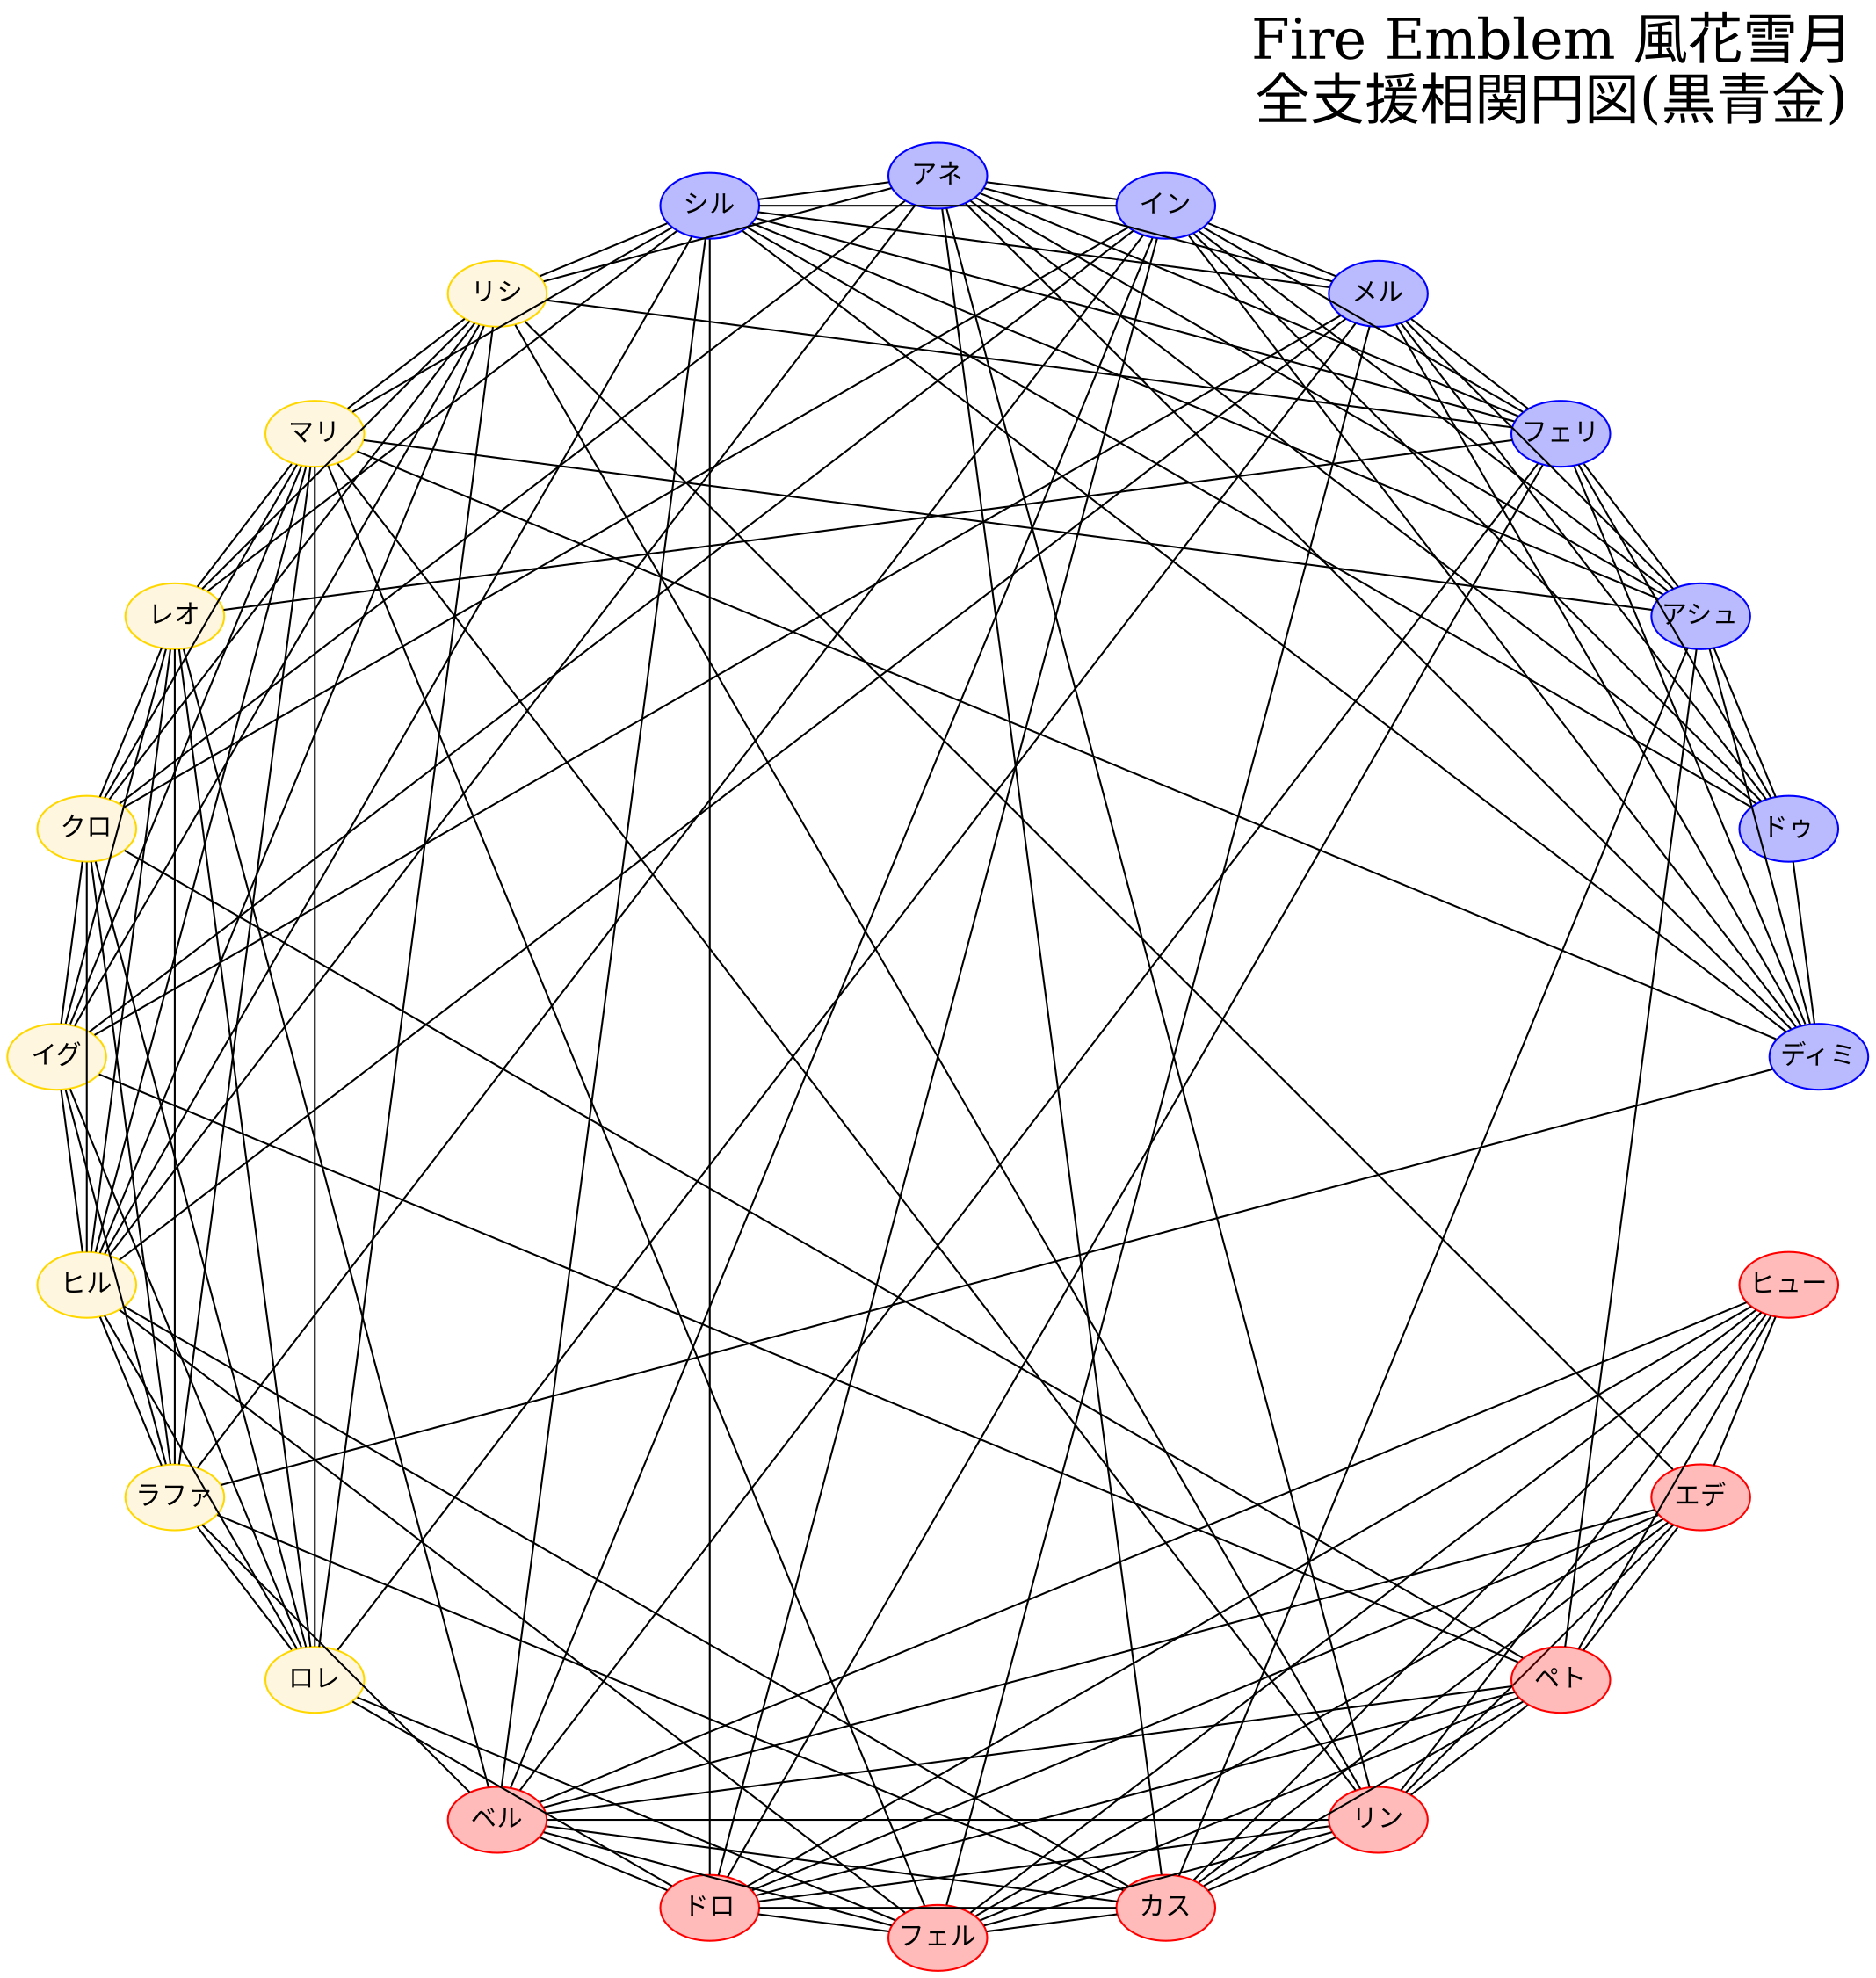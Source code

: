 // 学生かつ支援が存在する関係
graph Classes {
    graph [
        layout="circo",
        label="Fire Emblem 風花雪月\n全支援相関円図(黒青金)",
        labelloc = "t",
        labeljust = "r",
        fontsize = 30,
    ]
    node [fixedsize=true,
          style=filled,
          fillcolor=white ];
    //black eagles
    node [color=red, fillcolor="#ff000045"];
    Edelgard[label="エデ"];
    Hubert[label="ヒュー"];
    Ferdinand[label="フェル"];
    Linhardt[label="リン"];
    Caspar[label="カス"];
    Bernadetta[label="ベル"];
    Dorothea[label="ドロ"];
    Petra[label="ペト"];
    //blue lions
    node [color=blue, fillcolor="#0000ff45"];
    Dimitri[label="ディミ"];
    Dedue[label="ドゥ"];
    Felix[label="フェリ"];
    Sylvain[label="シル"];
    Ashe[label="アシュ"];
    Mercedes[label="メル"];
    Annette[label="アネ"];
    Ingrid[label="イン"];
    //golden deer
    node [color=gold, fillcolor="#ffd66b37"];
    Claude[label="クロ"];
    Lorenz[label="ロレ"];
    Raphael[label="ラファ"];
    Ignatz[label="イグ"];
    Hilda[label="ヒル"];
    Lysithea[label="リシ"];
    Marianne[label="マリ"];
    Leonie[label="レオ"];
    // relations on black eagles
    Edelgard -- { Hubert, Ferdinand, Linhardt, Caspar, Bernadetta, Dorothea, Lysithea};
    Edelgard -- { Petra };
    Hubert -- { Ferdinand, Bernadetta, Dorothea, Petra };
    Hubert -- { Linhardt, Caspar };
    Ferdinand -- { Bernadetta, Dorothea, Petra, Mercedes, Marianne, Hilda };
    Ferdinand -- { Linhardt, Caspar, Lorenz }; 
    Linhardt -- { Caspar, Bernadetta, Dorothea, Petra, Annette, Lysithea,
        Marianne };
    Caspar -- { Bernadetta, Dorothea, Petra, Ashe, Annette, Hilda };
    Caspar -- { Raphael };
    Bernadetta -- { Felix, Raphael };
    Bernadetta -- { Dorothea, Petra, Sylvain, Ingrid , Leonie };
    Dorothea -- { Petra, Felix, Sylvain, Lorenz };
    Dorothea -- { Ingrid };
    Petra -- { Ashe, Claude, Ignatz };
    // relations on blue lions
    Dimitri -- { Dedue, Felix, Mercedes, Annette, Ingrid, Marianne };
    Dimitri -- { Ashe, Sylvain, Raphael };
    Dedue -- { Ashe, Mercedes, Annette, Ingrid };
    Dedue -- { Felix, Sylvain };
    Felix -- { Sylvain, Mercedes, Annette, Ingrid, Lysithea, Leonie };
    Felix -- { Ashe };
    Ashe -- { Annette, Mercedes, Ingrid, Marianne };
    Ashe -- { Sylvain };
    Sylvain -- { Mercedes, Ingrid };
    Sylvain -- { Annette, Leonie, Lysithea, Marianne, Hilda, Leonie };
    Mercedes -- { Annette, Lorenz, Ignatz };
    Mercedes -- { Ingrid, Hilda };
    Annette -- { Claude };
    Annette -- { Ingrid, Lysithea, Hilda };
    Ingrid -- { Claude, Raphael, Ignatz };
    // relations on golden deer
    Claude -- { Lorenz, Lysithea, Marianne, Hilda, Leonie };
    Claude -- { Raphael, Ignatz };
    Lorenz -- { Hilda, Lysithea, Marianne, Leonie };
    Lorenz -- { Raphael, Ignatz };
    Raphael -- { Ignatz, Hilda, Marianne, Leonie };
    Ignatz -- { Hilda, Lysithea, Marianne, Leonie };
    Hilda -- { Marianne };
    Hilda -- { Lysithea, Leonie };
    Lysithea -- {};
    Lysithea -- { Marianne, Leonie };
    Marianne -- {};
    Marianne -- { Leonie };
}
